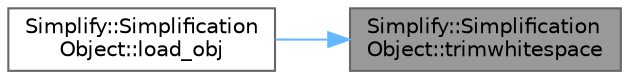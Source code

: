 digraph "Simplify::SimplificationObject::trimwhitespace"
{
 // INTERACTIVE_SVG=YES
 // LATEX_PDF_SIZE
  bgcolor="transparent";
  edge [fontname=Helvetica,fontsize=10,labelfontname=Helvetica,labelfontsize=10];
  node [fontname=Helvetica,fontsize=10,shape=box,height=0.2,width=0.4];
  rankdir="RL";
  Node1 [id="Node000001",label="Simplify::Simplification\lObject::trimwhitespace",height=0.2,width=0.4,color="gray40", fillcolor="grey60", style="filled", fontcolor="black",tooltip=" "];
  Node1 -> Node2 [id="edge1_Node000001_Node000002",dir="back",color="steelblue1",style="solid",tooltip=" "];
  Node2 [id="Node000002",label="Simplify::Simplification\lObject::load_obj",height=0.2,width=0.4,color="grey40", fillcolor="white", style="filled",URL="$dd/dcf/classSimplify_1_1SimplificationObject.html#abf388533d091ce3505df543844d0509c",tooltip=" "];
}
